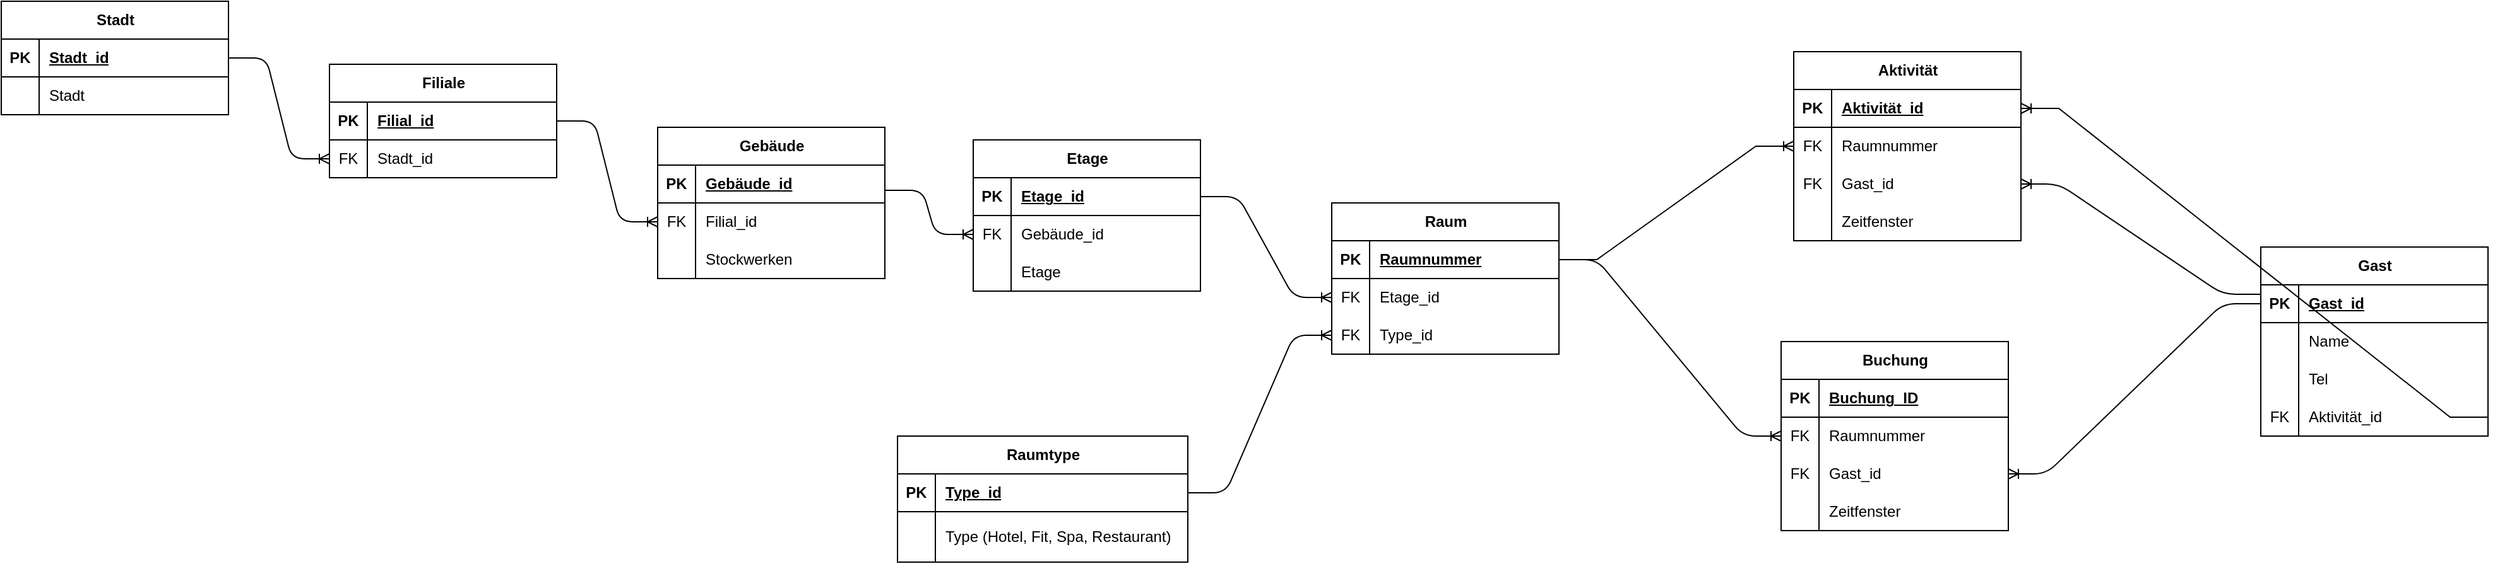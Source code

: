 <mxfile version="28.1.2">
  <diagram name="Seite-1" id="Dv4cTuXUDZ25OYLzZf8y">
    <mxGraphModel dx="2253" dy="787" grid="1" gridSize="10" guides="1" tooltips="1" connect="1" arrows="1" fold="1" page="1" pageScale="1" pageWidth="827" pageHeight="1169" math="0" shadow="0">
      <root>
        <mxCell id="0" />
        <mxCell id="1" parent="0" />
        <mxCell id="1U4YIbkYcqZtfnERgxrH-1" value="Filiale" style="shape=table;startSize=30;container=1;collapsible=1;childLayout=tableLayout;fixedRows=1;rowLines=0;fontStyle=1;align=center;resizeLast=1;html=1;" parent="1" vertex="1">
          <mxGeometry x="-560" y="80" width="180" height="90" as="geometry" />
        </mxCell>
        <mxCell id="1U4YIbkYcqZtfnERgxrH-2" value="" style="shape=tableRow;horizontal=0;startSize=0;swimlaneHead=0;swimlaneBody=0;fillColor=none;collapsible=0;dropTarget=0;points=[[0,0.5],[1,0.5]];portConstraint=eastwest;top=0;left=0;right=0;bottom=1;" parent="1U4YIbkYcqZtfnERgxrH-1" vertex="1">
          <mxGeometry y="30" width="180" height="30" as="geometry" />
        </mxCell>
        <mxCell id="1U4YIbkYcqZtfnERgxrH-3" value="PK" style="shape=partialRectangle;connectable=0;fillColor=none;top=0;left=0;bottom=0;right=0;fontStyle=1;overflow=hidden;whiteSpace=wrap;html=1;" parent="1U4YIbkYcqZtfnERgxrH-2" vertex="1">
          <mxGeometry width="30" height="30" as="geometry">
            <mxRectangle width="30" height="30" as="alternateBounds" />
          </mxGeometry>
        </mxCell>
        <mxCell id="1U4YIbkYcqZtfnERgxrH-4" value="Filial_id" style="shape=partialRectangle;connectable=0;fillColor=none;top=0;left=0;bottom=0;right=0;align=left;spacingLeft=6;fontStyle=5;overflow=hidden;whiteSpace=wrap;html=1;" parent="1U4YIbkYcqZtfnERgxrH-2" vertex="1">
          <mxGeometry x="30" width="150" height="30" as="geometry">
            <mxRectangle width="150" height="30" as="alternateBounds" />
          </mxGeometry>
        </mxCell>
        <mxCell id="1U4YIbkYcqZtfnERgxrH-5" value="" style="shape=tableRow;horizontal=0;startSize=0;swimlaneHead=0;swimlaneBody=0;fillColor=none;collapsible=0;dropTarget=0;points=[[0,0.5],[1,0.5]];portConstraint=eastwest;top=0;left=0;right=0;bottom=0;" parent="1U4YIbkYcqZtfnERgxrH-1" vertex="1">
          <mxGeometry y="60" width="180" height="30" as="geometry" />
        </mxCell>
        <mxCell id="1U4YIbkYcqZtfnERgxrH-6" value="FK" style="shape=partialRectangle;connectable=0;fillColor=none;top=0;left=0;bottom=0;right=0;editable=1;overflow=hidden;whiteSpace=wrap;html=1;" parent="1U4YIbkYcqZtfnERgxrH-5" vertex="1">
          <mxGeometry width="30" height="30" as="geometry">
            <mxRectangle width="30" height="30" as="alternateBounds" />
          </mxGeometry>
        </mxCell>
        <mxCell id="1U4YIbkYcqZtfnERgxrH-7" value="Stadt_id" style="shape=partialRectangle;connectable=0;fillColor=none;top=0;left=0;bottom=0;right=0;align=left;spacingLeft=6;overflow=hidden;whiteSpace=wrap;html=1;" parent="1U4YIbkYcqZtfnERgxrH-5" vertex="1">
          <mxGeometry x="30" width="150" height="30" as="geometry">
            <mxRectangle width="150" height="30" as="alternateBounds" />
          </mxGeometry>
        </mxCell>
        <mxCell id="1U4YIbkYcqZtfnERgxrH-14" value="Gebäude" style="shape=table;startSize=30;container=1;collapsible=1;childLayout=tableLayout;fixedRows=1;rowLines=0;fontStyle=1;align=center;resizeLast=1;html=1;" parent="1" vertex="1">
          <mxGeometry x="-300" y="130" width="180" height="120" as="geometry" />
        </mxCell>
        <mxCell id="1U4YIbkYcqZtfnERgxrH-15" value="" style="shape=tableRow;horizontal=0;startSize=0;swimlaneHead=0;swimlaneBody=0;fillColor=none;collapsible=0;dropTarget=0;points=[[0,0.5],[1,0.5]];portConstraint=eastwest;top=0;left=0;right=0;bottom=1;" parent="1U4YIbkYcqZtfnERgxrH-14" vertex="1">
          <mxGeometry y="30" width="180" height="30" as="geometry" />
        </mxCell>
        <mxCell id="1U4YIbkYcqZtfnERgxrH-16" value="PK" style="shape=partialRectangle;connectable=0;fillColor=none;top=0;left=0;bottom=0;right=0;fontStyle=1;overflow=hidden;whiteSpace=wrap;html=1;" parent="1U4YIbkYcqZtfnERgxrH-15" vertex="1">
          <mxGeometry width="30" height="30" as="geometry">
            <mxRectangle width="30" height="30" as="alternateBounds" />
          </mxGeometry>
        </mxCell>
        <mxCell id="1U4YIbkYcqZtfnERgxrH-17" value="Gebäude_id" style="shape=partialRectangle;connectable=0;fillColor=none;top=0;left=0;bottom=0;right=0;align=left;spacingLeft=6;fontStyle=5;overflow=hidden;whiteSpace=wrap;html=1;" parent="1U4YIbkYcqZtfnERgxrH-15" vertex="1">
          <mxGeometry x="30" width="150" height="30" as="geometry">
            <mxRectangle width="150" height="30" as="alternateBounds" />
          </mxGeometry>
        </mxCell>
        <mxCell id="1U4YIbkYcqZtfnERgxrH-18" value="" style="shape=tableRow;horizontal=0;startSize=0;swimlaneHead=0;swimlaneBody=0;fillColor=none;collapsible=0;dropTarget=0;points=[[0,0.5],[1,0.5]];portConstraint=eastwest;top=0;left=0;right=0;bottom=0;" parent="1U4YIbkYcqZtfnERgxrH-14" vertex="1">
          <mxGeometry y="60" width="180" height="30" as="geometry" />
        </mxCell>
        <mxCell id="1U4YIbkYcqZtfnERgxrH-19" value="FK" style="shape=partialRectangle;connectable=0;fillColor=none;top=0;left=0;bottom=0;right=0;editable=1;overflow=hidden;whiteSpace=wrap;html=1;" parent="1U4YIbkYcqZtfnERgxrH-18" vertex="1">
          <mxGeometry width="30" height="30" as="geometry">
            <mxRectangle width="30" height="30" as="alternateBounds" />
          </mxGeometry>
        </mxCell>
        <mxCell id="1U4YIbkYcqZtfnERgxrH-20" value="Filial_id" style="shape=partialRectangle;connectable=0;fillColor=none;top=0;left=0;bottom=0;right=0;align=left;spacingLeft=6;overflow=hidden;whiteSpace=wrap;html=1;" parent="1U4YIbkYcqZtfnERgxrH-18" vertex="1">
          <mxGeometry x="30" width="150" height="30" as="geometry">
            <mxRectangle width="150" height="30" as="alternateBounds" />
          </mxGeometry>
        </mxCell>
        <mxCell id="1U4YIbkYcqZtfnERgxrH-21" value="" style="shape=tableRow;horizontal=0;startSize=0;swimlaneHead=0;swimlaneBody=0;fillColor=none;collapsible=0;dropTarget=0;points=[[0,0.5],[1,0.5]];portConstraint=eastwest;top=0;left=0;right=0;bottom=0;" parent="1U4YIbkYcqZtfnERgxrH-14" vertex="1">
          <mxGeometry y="90" width="180" height="30" as="geometry" />
        </mxCell>
        <mxCell id="1U4YIbkYcqZtfnERgxrH-22" value="" style="shape=partialRectangle;connectable=0;fillColor=none;top=0;left=0;bottom=0;right=0;editable=1;overflow=hidden;whiteSpace=wrap;html=1;" parent="1U4YIbkYcqZtfnERgxrH-21" vertex="1">
          <mxGeometry width="30" height="30" as="geometry">
            <mxRectangle width="30" height="30" as="alternateBounds" />
          </mxGeometry>
        </mxCell>
        <mxCell id="1U4YIbkYcqZtfnERgxrH-23" value="Stockwerken" style="shape=partialRectangle;connectable=0;fillColor=none;top=0;left=0;bottom=0;right=0;align=left;spacingLeft=6;overflow=hidden;whiteSpace=wrap;html=1;" parent="1U4YIbkYcqZtfnERgxrH-21" vertex="1">
          <mxGeometry x="30" width="150" height="30" as="geometry">
            <mxRectangle width="150" height="30" as="alternateBounds" />
          </mxGeometry>
        </mxCell>
        <mxCell id="1U4YIbkYcqZtfnERgxrH-27" value="Raumtype" style="shape=table;startSize=30;container=1;collapsible=1;childLayout=tableLayout;fixedRows=1;rowLines=0;fontStyle=1;align=center;resizeLast=1;html=1;" parent="1" vertex="1">
          <mxGeometry x="-110" y="375" width="230" height="100" as="geometry" />
        </mxCell>
        <mxCell id="1U4YIbkYcqZtfnERgxrH-28" value="" style="shape=tableRow;horizontal=0;startSize=0;swimlaneHead=0;swimlaneBody=0;fillColor=none;collapsible=0;dropTarget=0;points=[[0,0.5],[1,0.5]];portConstraint=eastwest;top=0;left=0;right=0;bottom=1;" parent="1U4YIbkYcqZtfnERgxrH-27" vertex="1">
          <mxGeometry y="30" width="230" height="30" as="geometry" />
        </mxCell>
        <mxCell id="1U4YIbkYcqZtfnERgxrH-29" value="PK" style="shape=partialRectangle;connectable=0;fillColor=none;top=0;left=0;bottom=0;right=0;fontStyle=1;overflow=hidden;whiteSpace=wrap;html=1;" parent="1U4YIbkYcqZtfnERgxrH-28" vertex="1">
          <mxGeometry width="30" height="30" as="geometry">
            <mxRectangle width="30" height="30" as="alternateBounds" />
          </mxGeometry>
        </mxCell>
        <mxCell id="1U4YIbkYcqZtfnERgxrH-30" value="Type_id" style="shape=partialRectangle;connectable=0;fillColor=none;top=0;left=0;bottom=0;right=0;align=left;spacingLeft=6;fontStyle=5;overflow=hidden;whiteSpace=wrap;html=1;" parent="1U4YIbkYcqZtfnERgxrH-28" vertex="1">
          <mxGeometry x="30" width="200" height="30" as="geometry">
            <mxRectangle width="200" height="30" as="alternateBounds" />
          </mxGeometry>
        </mxCell>
        <mxCell id="1U4YIbkYcqZtfnERgxrH-31" value="" style="shape=tableRow;horizontal=0;startSize=0;swimlaneHead=0;swimlaneBody=0;fillColor=none;collapsible=0;dropTarget=0;points=[[0,0.5],[1,0.5]];portConstraint=eastwest;top=0;left=0;right=0;bottom=0;" parent="1U4YIbkYcqZtfnERgxrH-27" vertex="1">
          <mxGeometry y="60" width="230" height="40" as="geometry" />
        </mxCell>
        <mxCell id="1U4YIbkYcqZtfnERgxrH-32" value="" style="shape=partialRectangle;connectable=0;fillColor=none;top=0;left=0;bottom=0;right=0;editable=1;overflow=hidden;whiteSpace=wrap;html=1;" parent="1U4YIbkYcqZtfnERgxrH-31" vertex="1">
          <mxGeometry width="30" height="40" as="geometry">
            <mxRectangle width="30" height="40" as="alternateBounds" />
          </mxGeometry>
        </mxCell>
        <mxCell id="1U4YIbkYcqZtfnERgxrH-33" value="Type (Hotel, Fit, Spa, Restaurant)" style="shape=partialRectangle;connectable=0;fillColor=none;top=0;left=0;bottom=0;right=0;align=left;spacingLeft=6;overflow=hidden;whiteSpace=wrap;html=1;" parent="1U4YIbkYcqZtfnERgxrH-31" vertex="1">
          <mxGeometry x="30" width="200" height="40" as="geometry">
            <mxRectangle width="200" height="40" as="alternateBounds" />
          </mxGeometry>
        </mxCell>
        <mxCell id="1U4YIbkYcqZtfnERgxrH-40" value="" style="edgeStyle=entityRelationEdgeStyle;fontSize=12;html=1;endArrow=ERoneToMany;rounded=1;entryX=0;entryY=0.5;entryDx=0;entryDy=0;exitX=1;exitY=0.5;exitDx=0;exitDy=0;curved=0;" parent="1" source="1U4YIbkYcqZtfnERgxrH-1" target="1U4YIbkYcqZtfnERgxrH-18" edge="1">
          <mxGeometry width="100" height="100" relative="1" as="geometry">
            <mxPoint x="360" y="450" as="sourcePoint" />
            <mxPoint x="460" y="350" as="targetPoint" />
          </mxGeometry>
        </mxCell>
        <mxCell id="1U4YIbkYcqZtfnERgxrH-41" value="Raum" style="shape=table;startSize=30;container=1;collapsible=1;childLayout=tableLayout;fixedRows=1;rowLines=0;fontStyle=1;align=center;resizeLast=1;html=1;fillStyle=hatch;" parent="1" vertex="1">
          <mxGeometry x="234" y="190" width="180" height="120" as="geometry" />
        </mxCell>
        <mxCell id="1U4YIbkYcqZtfnERgxrH-42" value="" style="shape=tableRow;horizontal=0;startSize=0;swimlaneHead=0;swimlaneBody=0;fillColor=none;collapsible=0;dropTarget=0;points=[[0,0.5],[1,0.5]];portConstraint=eastwest;top=0;left=0;right=0;bottom=1;" parent="1U4YIbkYcqZtfnERgxrH-41" vertex="1">
          <mxGeometry y="30" width="180" height="30" as="geometry" />
        </mxCell>
        <mxCell id="1U4YIbkYcqZtfnERgxrH-43" value="PK" style="shape=partialRectangle;connectable=0;fillColor=none;top=0;left=0;bottom=0;right=0;fontStyle=1;overflow=hidden;whiteSpace=wrap;html=1;" parent="1U4YIbkYcqZtfnERgxrH-42" vertex="1">
          <mxGeometry width="30" height="30" as="geometry">
            <mxRectangle width="30" height="30" as="alternateBounds" />
          </mxGeometry>
        </mxCell>
        <mxCell id="1U4YIbkYcqZtfnERgxrH-44" value="Raumnummer" style="shape=partialRectangle;connectable=0;fillColor=none;top=0;left=0;bottom=0;right=0;align=left;spacingLeft=6;fontStyle=5;overflow=hidden;whiteSpace=wrap;html=1;" parent="1U4YIbkYcqZtfnERgxrH-42" vertex="1">
          <mxGeometry x="30" width="150" height="30" as="geometry">
            <mxRectangle width="150" height="30" as="alternateBounds" />
          </mxGeometry>
        </mxCell>
        <mxCell id="1U4YIbkYcqZtfnERgxrH-45" value="" style="shape=tableRow;horizontal=0;startSize=0;swimlaneHead=0;swimlaneBody=0;fillColor=none;collapsible=0;dropTarget=0;points=[[0,0.5],[1,0.5]];portConstraint=eastwest;top=0;left=0;right=0;bottom=0;" parent="1U4YIbkYcqZtfnERgxrH-41" vertex="1">
          <mxGeometry y="60" width="180" height="30" as="geometry" />
        </mxCell>
        <mxCell id="1U4YIbkYcqZtfnERgxrH-46" value="FK" style="shape=partialRectangle;connectable=0;fillColor=none;top=0;left=0;bottom=0;right=0;editable=1;overflow=hidden;whiteSpace=wrap;html=1;" parent="1U4YIbkYcqZtfnERgxrH-45" vertex="1">
          <mxGeometry width="30" height="30" as="geometry">
            <mxRectangle width="30" height="30" as="alternateBounds" />
          </mxGeometry>
        </mxCell>
        <mxCell id="1U4YIbkYcqZtfnERgxrH-47" value="Etage_id" style="shape=partialRectangle;connectable=0;fillColor=none;top=0;left=0;bottom=0;right=0;align=left;spacingLeft=6;overflow=hidden;whiteSpace=wrap;html=1;" parent="1U4YIbkYcqZtfnERgxrH-45" vertex="1">
          <mxGeometry x="30" width="150" height="30" as="geometry">
            <mxRectangle width="150" height="30" as="alternateBounds" />
          </mxGeometry>
        </mxCell>
        <mxCell id="1U4YIbkYcqZtfnERgxrH-51" value="" style="shape=tableRow;horizontal=0;startSize=0;swimlaneHead=0;swimlaneBody=0;fillColor=none;collapsible=0;dropTarget=0;points=[[0,0.5],[1,0.5]];portConstraint=eastwest;top=0;left=0;right=0;bottom=0;" parent="1U4YIbkYcqZtfnERgxrH-41" vertex="1">
          <mxGeometry y="90" width="180" height="30" as="geometry" />
        </mxCell>
        <mxCell id="1U4YIbkYcqZtfnERgxrH-52" value="FK" style="shape=partialRectangle;connectable=0;fillColor=none;top=0;left=0;bottom=0;right=0;editable=1;overflow=hidden;whiteSpace=wrap;html=1;" parent="1U4YIbkYcqZtfnERgxrH-51" vertex="1">
          <mxGeometry width="30" height="30" as="geometry">
            <mxRectangle width="30" height="30" as="alternateBounds" />
          </mxGeometry>
        </mxCell>
        <mxCell id="1U4YIbkYcqZtfnERgxrH-53" value="Type_id" style="shape=partialRectangle;connectable=0;fillColor=none;top=0;left=0;bottom=0;right=0;align=left;spacingLeft=6;overflow=hidden;whiteSpace=wrap;html=1;" parent="1U4YIbkYcqZtfnERgxrH-51" vertex="1">
          <mxGeometry x="30" width="150" height="30" as="geometry">
            <mxRectangle width="150" height="30" as="alternateBounds" />
          </mxGeometry>
        </mxCell>
        <mxCell id="1U4YIbkYcqZtfnERgxrH-56" value="" style="edgeStyle=entityRelationEdgeStyle;fontSize=12;html=1;endArrow=ERoneToMany;rounded=1;entryX=0;entryY=0.5;entryDx=0;entryDy=0;curved=0;" parent="1" source="1U4YIbkYcqZtfnERgxrH-28" target="1U4YIbkYcqZtfnERgxrH-51" edge="1">
          <mxGeometry width="100" height="100" relative="1" as="geometry">
            <mxPoint x="360" y="450" as="sourcePoint" />
            <mxPoint x="460" y="350" as="targetPoint" />
          </mxGeometry>
        </mxCell>
        <mxCell id="1U4YIbkYcqZtfnERgxrH-57" value="Gast" style="shape=table;startSize=30;container=1;collapsible=1;childLayout=tableLayout;fixedRows=1;rowLines=0;fontStyle=1;align=center;resizeLast=1;html=1;" parent="1" vertex="1">
          <mxGeometry x="970" y="225" width="180" height="150" as="geometry" />
        </mxCell>
        <mxCell id="1U4YIbkYcqZtfnERgxrH-58" value="" style="shape=tableRow;horizontal=0;startSize=0;swimlaneHead=0;swimlaneBody=0;fillColor=none;collapsible=0;dropTarget=0;points=[[0,0.5],[1,0.5]];portConstraint=eastwest;top=0;left=0;right=0;bottom=1;" parent="1U4YIbkYcqZtfnERgxrH-57" vertex="1">
          <mxGeometry y="30" width="180" height="30" as="geometry" />
        </mxCell>
        <mxCell id="1U4YIbkYcqZtfnERgxrH-59" value="PK" style="shape=partialRectangle;connectable=0;fillColor=none;top=0;left=0;bottom=0;right=0;fontStyle=1;overflow=hidden;whiteSpace=wrap;html=1;" parent="1U4YIbkYcqZtfnERgxrH-58" vertex="1">
          <mxGeometry width="30" height="30" as="geometry">
            <mxRectangle width="30" height="30" as="alternateBounds" />
          </mxGeometry>
        </mxCell>
        <mxCell id="1U4YIbkYcqZtfnERgxrH-60" value="Gast_id" style="shape=partialRectangle;connectable=0;fillColor=none;top=0;left=0;bottom=0;right=0;align=left;spacingLeft=6;fontStyle=5;overflow=hidden;whiteSpace=wrap;html=1;" parent="1U4YIbkYcqZtfnERgxrH-58" vertex="1">
          <mxGeometry x="30" width="150" height="30" as="geometry">
            <mxRectangle width="150" height="30" as="alternateBounds" />
          </mxGeometry>
        </mxCell>
        <mxCell id="1U4YIbkYcqZtfnERgxrH-61" value="" style="shape=tableRow;horizontal=0;startSize=0;swimlaneHead=0;swimlaneBody=0;fillColor=none;collapsible=0;dropTarget=0;points=[[0,0.5],[1,0.5]];portConstraint=eastwest;top=0;left=0;right=0;bottom=0;" parent="1U4YIbkYcqZtfnERgxrH-57" vertex="1">
          <mxGeometry y="60" width="180" height="30" as="geometry" />
        </mxCell>
        <mxCell id="1U4YIbkYcqZtfnERgxrH-62" value="" style="shape=partialRectangle;connectable=0;fillColor=none;top=0;left=0;bottom=0;right=0;editable=1;overflow=hidden;whiteSpace=wrap;html=1;" parent="1U4YIbkYcqZtfnERgxrH-61" vertex="1">
          <mxGeometry width="30" height="30" as="geometry">
            <mxRectangle width="30" height="30" as="alternateBounds" />
          </mxGeometry>
        </mxCell>
        <mxCell id="1U4YIbkYcqZtfnERgxrH-63" value="Name" style="shape=partialRectangle;connectable=0;fillColor=none;top=0;left=0;bottom=0;right=0;align=left;spacingLeft=6;overflow=hidden;whiteSpace=wrap;html=1;" parent="1U4YIbkYcqZtfnERgxrH-61" vertex="1">
          <mxGeometry x="30" width="150" height="30" as="geometry">
            <mxRectangle width="150" height="30" as="alternateBounds" />
          </mxGeometry>
        </mxCell>
        <mxCell id="1U4YIbkYcqZtfnERgxrH-64" value="" style="shape=tableRow;horizontal=0;startSize=0;swimlaneHead=0;swimlaneBody=0;fillColor=none;collapsible=0;dropTarget=0;points=[[0,0.5],[1,0.5]];portConstraint=eastwest;top=0;left=0;right=0;bottom=0;" parent="1U4YIbkYcqZtfnERgxrH-57" vertex="1">
          <mxGeometry y="90" width="180" height="30" as="geometry" />
        </mxCell>
        <mxCell id="1U4YIbkYcqZtfnERgxrH-65" value="" style="shape=partialRectangle;connectable=0;fillColor=none;top=0;left=0;bottom=0;right=0;editable=1;overflow=hidden;whiteSpace=wrap;html=1;" parent="1U4YIbkYcqZtfnERgxrH-64" vertex="1">
          <mxGeometry width="30" height="30" as="geometry">
            <mxRectangle width="30" height="30" as="alternateBounds" />
          </mxGeometry>
        </mxCell>
        <mxCell id="1U4YIbkYcqZtfnERgxrH-66" value="Tel" style="shape=partialRectangle;connectable=0;fillColor=none;top=0;left=0;bottom=0;right=0;align=left;spacingLeft=6;overflow=hidden;whiteSpace=wrap;html=1;" parent="1U4YIbkYcqZtfnERgxrH-64" vertex="1">
          <mxGeometry x="30" width="150" height="30" as="geometry">
            <mxRectangle width="150" height="30" as="alternateBounds" />
          </mxGeometry>
        </mxCell>
        <mxCell id="1U4YIbkYcqZtfnERgxrH-83" style="shape=tableRow;horizontal=0;startSize=0;swimlaneHead=0;swimlaneBody=0;fillColor=none;collapsible=0;dropTarget=0;points=[[0,0.5],[1,0.5]];portConstraint=eastwest;top=0;left=0;right=0;bottom=0;" parent="1U4YIbkYcqZtfnERgxrH-57" vertex="1">
          <mxGeometry y="120" width="180" height="30" as="geometry" />
        </mxCell>
        <mxCell id="1U4YIbkYcqZtfnERgxrH-84" value="FK" style="shape=partialRectangle;connectable=0;fillColor=none;top=0;left=0;bottom=0;right=0;editable=1;overflow=hidden;whiteSpace=wrap;html=1;" parent="1U4YIbkYcqZtfnERgxrH-83" vertex="1">
          <mxGeometry width="30" height="30" as="geometry">
            <mxRectangle width="30" height="30" as="alternateBounds" />
          </mxGeometry>
        </mxCell>
        <mxCell id="1U4YIbkYcqZtfnERgxrH-85" value="Aktivität_id" style="shape=partialRectangle;connectable=0;fillColor=none;top=0;left=0;bottom=0;right=0;align=left;spacingLeft=6;overflow=hidden;whiteSpace=wrap;html=1;" parent="1U4YIbkYcqZtfnERgxrH-83" vertex="1">
          <mxGeometry x="30" width="150" height="30" as="geometry">
            <mxRectangle width="150" height="30" as="alternateBounds" />
          </mxGeometry>
        </mxCell>
        <mxCell id="1U4YIbkYcqZtfnERgxrH-70" value="Buchung" style="shape=table;startSize=30;container=1;collapsible=1;childLayout=tableLayout;fixedRows=1;rowLines=0;fontStyle=1;align=center;resizeLast=1;html=1;" parent="1" vertex="1">
          <mxGeometry x="590" y="300" width="180" height="150" as="geometry" />
        </mxCell>
        <mxCell id="1U4YIbkYcqZtfnERgxrH-71" value="" style="shape=tableRow;horizontal=0;startSize=0;swimlaneHead=0;swimlaneBody=0;fillColor=none;collapsible=0;dropTarget=0;points=[[0,0.5],[1,0.5]];portConstraint=eastwest;top=0;left=0;right=0;bottom=1;" parent="1U4YIbkYcqZtfnERgxrH-70" vertex="1">
          <mxGeometry y="30" width="180" height="30" as="geometry" />
        </mxCell>
        <mxCell id="1U4YIbkYcqZtfnERgxrH-72" value="PK" style="shape=partialRectangle;connectable=0;fillColor=none;top=0;left=0;bottom=0;right=0;fontStyle=1;overflow=hidden;whiteSpace=wrap;html=1;" parent="1U4YIbkYcqZtfnERgxrH-71" vertex="1">
          <mxGeometry width="30" height="30" as="geometry">
            <mxRectangle width="30" height="30" as="alternateBounds" />
          </mxGeometry>
        </mxCell>
        <mxCell id="1U4YIbkYcqZtfnERgxrH-73" value="Buchung_ID" style="shape=partialRectangle;connectable=0;fillColor=none;top=0;left=0;bottom=0;right=0;align=left;spacingLeft=6;fontStyle=5;overflow=hidden;whiteSpace=wrap;html=1;" parent="1U4YIbkYcqZtfnERgxrH-71" vertex="1">
          <mxGeometry x="30" width="150" height="30" as="geometry">
            <mxRectangle width="150" height="30" as="alternateBounds" />
          </mxGeometry>
        </mxCell>
        <mxCell id="1U4YIbkYcqZtfnERgxrH-74" value="" style="shape=tableRow;horizontal=0;startSize=0;swimlaneHead=0;swimlaneBody=0;fillColor=none;collapsible=0;dropTarget=0;points=[[0,0.5],[1,0.5]];portConstraint=eastwest;top=0;left=0;right=0;bottom=0;" parent="1U4YIbkYcqZtfnERgxrH-70" vertex="1">
          <mxGeometry y="60" width="180" height="30" as="geometry" />
        </mxCell>
        <mxCell id="1U4YIbkYcqZtfnERgxrH-75" value="FK" style="shape=partialRectangle;connectable=0;fillColor=none;top=0;left=0;bottom=0;right=0;editable=1;overflow=hidden;whiteSpace=wrap;html=1;" parent="1U4YIbkYcqZtfnERgxrH-74" vertex="1">
          <mxGeometry width="30" height="30" as="geometry">
            <mxRectangle width="30" height="30" as="alternateBounds" />
          </mxGeometry>
        </mxCell>
        <mxCell id="1U4YIbkYcqZtfnERgxrH-76" value="Raumnummer" style="shape=partialRectangle;connectable=0;fillColor=none;top=0;left=0;bottom=0;right=0;align=left;spacingLeft=6;overflow=hidden;whiteSpace=wrap;html=1;" parent="1U4YIbkYcqZtfnERgxrH-74" vertex="1">
          <mxGeometry x="30" width="150" height="30" as="geometry">
            <mxRectangle width="150" height="30" as="alternateBounds" />
          </mxGeometry>
        </mxCell>
        <mxCell id="1U4YIbkYcqZtfnERgxrH-77" value="" style="shape=tableRow;horizontal=0;startSize=0;swimlaneHead=0;swimlaneBody=0;fillColor=none;collapsible=0;dropTarget=0;points=[[0,0.5],[1,0.5]];portConstraint=eastwest;top=0;left=0;right=0;bottom=0;" parent="1U4YIbkYcqZtfnERgxrH-70" vertex="1">
          <mxGeometry y="90" width="180" height="30" as="geometry" />
        </mxCell>
        <mxCell id="1U4YIbkYcqZtfnERgxrH-78" value="FK" style="shape=partialRectangle;connectable=0;fillColor=none;top=0;left=0;bottom=0;right=0;editable=1;overflow=hidden;whiteSpace=wrap;html=1;" parent="1U4YIbkYcqZtfnERgxrH-77" vertex="1">
          <mxGeometry width="30" height="30" as="geometry">
            <mxRectangle width="30" height="30" as="alternateBounds" />
          </mxGeometry>
        </mxCell>
        <mxCell id="1U4YIbkYcqZtfnERgxrH-79" value="Gast_id" style="shape=partialRectangle;connectable=0;fillColor=none;top=0;left=0;bottom=0;right=0;align=left;spacingLeft=6;overflow=hidden;whiteSpace=wrap;html=1;" parent="1U4YIbkYcqZtfnERgxrH-77" vertex="1">
          <mxGeometry x="30" width="150" height="30" as="geometry">
            <mxRectangle width="150" height="30" as="alternateBounds" />
          </mxGeometry>
        </mxCell>
        <mxCell id="1U4YIbkYcqZtfnERgxrH-80" value="" style="shape=tableRow;horizontal=0;startSize=0;swimlaneHead=0;swimlaneBody=0;fillColor=none;collapsible=0;dropTarget=0;points=[[0,0.5],[1,0.5]];portConstraint=eastwest;top=0;left=0;right=0;bottom=0;" parent="1U4YIbkYcqZtfnERgxrH-70" vertex="1">
          <mxGeometry y="120" width="180" height="30" as="geometry" />
        </mxCell>
        <mxCell id="1U4YIbkYcqZtfnERgxrH-81" value="" style="shape=partialRectangle;connectable=0;fillColor=none;top=0;left=0;bottom=0;right=0;editable=1;overflow=hidden;whiteSpace=wrap;html=1;" parent="1U4YIbkYcqZtfnERgxrH-80" vertex="1">
          <mxGeometry width="30" height="30" as="geometry">
            <mxRectangle width="30" height="30" as="alternateBounds" />
          </mxGeometry>
        </mxCell>
        <mxCell id="1U4YIbkYcqZtfnERgxrH-82" value="Zeitfenster" style="shape=partialRectangle;connectable=0;fillColor=none;top=0;left=0;bottom=0;right=0;align=left;spacingLeft=6;overflow=hidden;whiteSpace=wrap;html=1;" parent="1U4YIbkYcqZtfnERgxrH-80" vertex="1">
          <mxGeometry x="30" width="150" height="30" as="geometry">
            <mxRectangle width="150" height="30" as="alternateBounds" />
          </mxGeometry>
        </mxCell>
        <mxCell id="1U4YIbkYcqZtfnERgxrH-86" value="" style="edgeStyle=entityRelationEdgeStyle;fontSize=12;html=1;endArrow=ERoneToMany;rounded=1;entryX=1;entryY=0.5;entryDx=0;entryDy=0;exitX=0;exitY=0.5;exitDx=0;exitDy=0;curved=0;" parent="1" source="1U4YIbkYcqZtfnERgxrH-58" target="1U4YIbkYcqZtfnERgxrH-77" edge="1">
          <mxGeometry width="100" height="100" relative="1" as="geometry">
            <mxPoint x="360" y="450" as="sourcePoint" />
            <mxPoint x="460" y="350" as="targetPoint" />
          </mxGeometry>
        </mxCell>
        <mxCell id="1U4YIbkYcqZtfnERgxrH-105" value="Aktivität" style="shape=table;startSize=30;container=1;collapsible=1;childLayout=tableLayout;fixedRows=1;rowLines=0;fontStyle=1;align=center;resizeLast=1;html=1;shadow=0;" parent="1" vertex="1">
          <mxGeometry x="600" y="70" width="180" height="150" as="geometry" />
        </mxCell>
        <mxCell id="1U4YIbkYcqZtfnERgxrH-106" value="" style="shape=tableRow;horizontal=0;startSize=0;swimlaneHead=0;swimlaneBody=0;fillColor=none;collapsible=0;dropTarget=0;points=[[0,0.5],[1,0.5]];portConstraint=eastwest;top=0;left=0;right=0;bottom=1;" parent="1U4YIbkYcqZtfnERgxrH-105" vertex="1">
          <mxGeometry y="30" width="180" height="30" as="geometry" />
        </mxCell>
        <mxCell id="1U4YIbkYcqZtfnERgxrH-107" value="PK" style="shape=partialRectangle;connectable=0;fillColor=none;top=0;left=0;bottom=0;right=0;fontStyle=1;overflow=hidden;whiteSpace=wrap;html=1;" parent="1U4YIbkYcqZtfnERgxrH-106" vertex="1">
          <mxGeometry width="30" height="30" as="geometry">
            <mxRectangle width="30" height="30" as="alternateBounds" />
          </mxGeometry>
        </mxCell>
        <mxCell id="1U4YIbkYcqZtfnERgxrH-108" value="Aktivität_id" style="shape=partialRectangle;connectable=0;fillColor=none;top=0;left=0;bottom=0;right=0;align=left;spacingLeft=6;fontStyle=5;overflow=hidden;whiteSpace=wrap;html=1;" parent="1U4YIbkYcqZtfnERgxrH-106" vertex="1">
          <mxGeometry x="30" width="150" height="30" as="geometry">
            <mxRectangle width="150" height="30" as="alternateBounds" />
          </mxGeometry>
        </mxCell>
        <mxCell id="1U4YIbkYcqZtfnERgxrH-109" value="" style="shape=tableRow;horizontal=0;startSize=0;swimlaneHead=0;swimlaneBody=0;fillColor=none;collapsible=0;dropTarget=0;points=[[0,0.5],[1,0.5]];portConstraint=eastwest;top=0;left=0;right=0;bottom=0;" parent="1U4YIbkYcqZtfnERgxrH-105" vertex="1">
          <mxGeometry y="60" width="180" height="30" as="geometry" />
        </mxCell>
        <mxCell id="1U4YIbkYcqZtfnERgxrH-110" value="FK" style="shape=partialRectangle;connectable=0;fillColor=none;top=0;left=0;bottom=0;right=0;editable=1;overflow=hidden;whiteSpace=wrap;html=1;" parent="1U4YIbkYcqZtfnERgxrH-109" vertex="1">
          <mxGeometry width="30" height="30" as="geometry">
            <mxRectangle width="30" height="30" as="alternateBounds" />
          </mxGeometry>
        </mxCell>
        <mxCell id="1U4YIbkYcqZtfnERgxrH-111" value="Raumnummer" style="shape=partialRectangle;connectable=0;fillColor=none;top=0;left=0;bottom=0;right=0;align=left;spacingLeft=6;overflow=hidden;whiteSpace=wrap;html=1;" parent="1U4YIbkYcqZtfnERgxrH-109" vertex="1">
          <mxGeometry x="30" width="150" height="30" as="geometry">
            <mxRectangle width="150" height="30" as="alternateBounds" />
          </mxGeometry>
        </mxCell>
        <mxCell id="1U4YIbkYcqZtfnERgxrH-112" value="" style="shape=tableRow;horizontal=0;startSize=0;swimlaneHead=0;swimlaneBody=0;fillColor=none;collapsible=0;dropTarget=0;points=[[0,0.5],[1,0.5]];portConstraint=eastwest;top=0;left=0;right=0;bottom=0;" parent="1U4YIbkYcqZtfnERgxrH-105" vertex="1">
          <mxGeometry y="90" width="180" height="30" as="geometry" />
        </mxCell>
        <mxCell id="1U4YIbkYcqZtfnERgxrH-113" value="FK" style="shape=partialRectangle;connectable=0;fillColor=none;top=0;left=0;bottom=0;right=0;editable=1;overflow=hidden;whiteSpace=wrap;html=1;" parent="1U4YIbkYcqZtfnERgxrH-112" vertex="1">
          <mxGeometry width="30" height="30" as="geometry">
            <mxRectangle width="30" height="30" as="alternateBounds" />
          </mxGeometry>
        </mxCell>
        <mxCell id="1U4YIbkYcqZtfnERgxrH-114" value="Gast_id" style="shape=partialRectangle;connectable=0;fillColor=none;top=0;left=0;bottom=0;right=0;align=left;spacingLeft=6;overflow=hidden;whiteSpace=wrap;html=1;" parent="1U4YIbkYcqZtfnERgxrH-112" vertex="1">
          <mxGeometry x="30" width="150" height="30" as="geometry">
            <mxRectangle width="150" height="30" as="alternateBounds" />
          </mxGeometry>
        </mxCell>
        <mxCell id="1U4YIbkYcqZtfnERgxrH-115" value="" style="shape=tableRow;horizontal=0;startSize=0;swimlaneHead=0;swimlaneBody=0;fillColor=none;collapsible=0;dropTarget=0;points=[[0,0.5],[1,0.5]];portConstraint=eastwest;top=0;left=0;right=0;bottom=0;" parent="1U4YIbkYcqZtfnERgxrH-105" vertex="1">
          <mxGeometry y="120" width="180" height="30" as="geometry" />
        </mxCell>
        <mxCell id="1U4YIbkYcqZtfnERgxrH-116" value="" style="shape=partialRectangle;connectable=0;fillColor=none;top=0;left=0;bottom=0;right=0;editable=1;overflow=hidden;whiteSpace=wrap;html=1;" parent="1U4YIbkYcqZtfnERgxrH-115" vertex="1">
          <mxGeometry width="30" height="30" as="geometry">
            <mxRectangle width="30" height="30" as="alternateBounds" />
          </mxGeometry>
        </mxCell>
        <mxCell id="1U4YIbkYcqZtfnERgxrH-117" value="Zeitfenster" style="shape=partialRectangle;connectable=0;fillColor=none;top=0;left=0;bottom=0;right=0;align=left;spacingLeft=6;overflow=hidden;whiteSpace=wrap;html=1;" parent="1U4YIbkYcqZtfnERgxrH-115" vertex="1">
          <mxGeometry x="30" width="150" height="30" as="geometry">
            <mxRectangle width="150" height="30" as="alternateBounds" />
          </mxGeometry>
        </mxCell>
        <mxCell id="1U4YIbkYcqZtfnERgxrH-119" value="" style="edgeStyle=entityRelationEdgeStyle;fontSize=12;html=1;endArrow=ERoneToMany;rounded=1;entryX=1;entryY=0.5;entryDx=0;entryDy=0;exitX=0;exitY=0.25;exitDx=0;exitDy=0;curved=0;" parent="1" source="1U4YIbkYcqZtfnERgxrH-57" target="1U4YIbkYcqZtfnERgxrH-112" edge="1">
          <mxGeometry width="100" height="100" relative="1" as="geometry">
            <mxPoint x="360" y="450" as="sourcePoint" />
            <mxPoint x="460" y="350" as="targetPoint" />
          </mxGeometry>
        </mxCell>
        <mxCell id="nXJf7d8lEP0InTRwLKEV-1" value="" style="edgeStyle=entityRelationEdgeStyle;fontSize=12;html=1;endArrow=ERoneToMany;rounded=1;entryX=0;entryY=0.5;entryDx=0;entryDy=0;curved=0;" edge="1" parent="1" target="nXJf7d8lEP0InTRwLKEV-27">
          <mxGeometry width="100" height="100" relative="1" as="geometry">
            <mxPoint x="-120" y="180" as="sourcePoint" />
            <mxPoint x="130" y="290" as="targetPoint" />
          </mxGeometry>
        </mxCell>
        <mxCell id="nXJf7d8lEP0InTRwLKEV-2" value="" style="edgeStyle=entityRelationEdgeStyle;fontSize=12;html=1;endArrow=ERoneToMany;rounded=0;entryX=1;entryY=0.5;entryDx=0;entryDy=0;exitX=1;exitY=0.5;exitDx=0;exitDy=0;" edge="1" parent="1" source="1U4YIbkYcqZtfnERgxrH-83" target="1U4YIbkYcqZtfnERgxrH-106">
          <mxGeometry width="100" height="100" relative="1" as="geometry">
            <mxPoint x="590" y="540" as="sourcePoint" />
            <mxPoint x="690" y="440" as="targetPoint" />
          </mxGeometry>
        </mxCell>
        <mxCell id="nXJf7d8lEP0InTRwLKEV-4" value="" style="edgeStyle=entityRelationEdgeStyle;fontSize=12;html=1;endArrow=ERoneToMany;rounded=1;exitX=1;exitY=0.5;exitDx=0;exitDy=0;entryX=0;entryY=0.5;entryDx=0;entryDy=0;curved=0;" edge="1" parent="1" source="1U4YIbkYcqZtfnERgxrH-42" target="1U4YIbkYcqZtfnERgxrH-74">
          <mxGeometry width="100" height="100" relative="1" as="geometry">
            <mxPoint x="620" y="450" as="sourcePoint" />
            <mxPoint x="720" y="350" as="targetPoint" />
          </mxGeometry>
        </mxCell>
        <mxCell id="nXJf7d8lEP0InTRwLKEV-8" value="" style="edgeStyle=entityRelationEdgeStyle;fontSize=12;html=1;endArrow=ERoneToMany;rounded=0;entryX=0;entryY=0.5;entryDx=0;entryDy=0;exitX=1;exitY=0.5;exitDx=0;exitDy=0;" edge="1" parent="1" source="1U4YIbkYcqZtfnERgxrH-42" target="1U4YIbkYcqZtfnERgxrH-109">
          <mxGeometry width="100" height="100" relative="1" as="geometry">
            <mxPoint x="340" y="250" as="sourcePoint" />
            <mxPoint x="720" y="350" as="targetPoint" />
          </mxGeometry>
        </mxCell>
        <mxCell id="nXJf7d8lEP0InTRwLKEV-9" value="Stadt" style="shape=table;startSize=30;container=1;collapsible=1;childLayout=tableLayout;fixedRows=1;rowLines=0;fontStyle=1;align=center;resizeLast=1;html=1;" vertex="1" parent="1">
          <mxGeometry x="-820" y="30" width="180" height="90" as="geometry" />
        </mxCell>
        <mxCell id="nXJf7d8lEP0InTRwLKEV-10" value="" style="shape=tableRow;horizontal=0;startSize=0;swimlaneHead=0;swimlaneBody=0;fillColor=none;collapsible=0;dropTarget=0;points=[[0,0.5],[1,0.5]];portConstraint=eastwest;top=0;left=0;right=0;bottom=1;" vertex="1" parent="nXJf7d8lEP0InTRwLKEV-9">
          <mxGeometry y="30" width="180" height="30" as="geometry" />
        </mxCell>
        <mxCell id="nXJf7d8lEP0InTRwLKEV-11" value="PK" style="shape=partialRectangle;connectable=0;fillColor=none;top=0;left=0;bottom=0;right=0;fontStyle=1;overflow=hidden;whiteSpace=wrap;html=1;" vertex="1" parent="nXJf7d8lEP0InTRwLKEV-10">
          <mxGeometry width="30" height="30" as="geometry">
            <mxRectangle width="30" height="30" as="alternateBounds" />
          </mxGeometry>
        </mxCell>
        <mxCell id="nXJf7d8lEP0InTRwLKEV-12" value="Stadt_id" style="shape=partialRectangle;connectable=0;fillColor=none;top=0;left=0;bottom=0;right=0;align=left;spacingLeft=6;fontStyle=5;overflow=hidden;whiteSpace=wrap;html=1;" vertex="1" parent="nXJf7d8lEP0InTRwLKEV-10">
          <mxGeometry x="30" width="150" height="30" as="geometry">
            <mxRectangle width="150" height="30" as="alternateBounds" />
          </mxGeometry>
        </mxCell>
        <mxCell id="nXJf7d8lEP0InTRwLKEV-13" value="" style="shape=tableRow;horizontal=0;startSize=0;swimlaneHead=0;swimlaneBody=0;fillColor=none;collapsible=0;dropTarget=0;points=[[0,0.5],[1,0.5]];portConstraint=eastwest;top=0;left=0;right=0;bottom=0;" vertex="1" parent="nXJf7d8lEP0InTRwLKEV-9">
          <mxGeometry y="60" width="180" height="30" as="geometry" />
        </mxCell>
        <mxCell id="nXJf7d8lEP0InTRwLKEV-14" value="" style="shape=partialRectangle;connectable=0;fillColor=none;top=0;left=0;bottom=0;right=0;editable=1;overflow=hidden;whiteSpace=wrap;html=1;" vertex="1" parent="nXJf7d8lEP0InTRwLKEV-13">
          <mxGeometry width="30" height="30" as="geometry">
            <mxRectangle width="30" height="30" as="alternateBounds" />
          </mxGeometry>
        </mxCell>
        <mxCell id="nXJf7d8lEP0InTRwLKEV-15" value="Stadt" style="shape=partialRectangle;connectable=0;fillColor=none;top=0;left=0;bottom=0;right=0;align=left;spacingLeft=6;overflow=hidden;whiteSpace=wrap;html=1;" vertex="1" parent="nXJf7d8lEP0InTRwLKEV-13">
          <mxGeometry x="30" width="150" height="30" as="geometry">
            <mxRectangle width="150" height="30" as="alternateBounds" />
          </mxGeometry>
        </mxCell>
        <mxCell id="nXJf7d8lEP0InTRwLKEV-22" value="" style="edgeStyle=entityRelationEdgeStyle;fontSize=12;html=1;endArrow=ERoneToMany;rounded=1;exitX=1;exitY=0.5;exitDx=0;exitDy=0;entryX=0;entryY=0.5;entryDx=0;entryDy=0;curved=0;" edge="1" parent="1" source="nXJf7d8lEP0InTRwLKEV-10" target="1U4YIbkYcqZtfnERgxrH-5">
          <mxGeometry width="100" height="100" relative="1" as="geometry">
            <mxPoint x="-180" y="450" as="sourcePoint" />
            <mxPoint x="-80" y="350" as="targetPoint" />
          </mxGeometry>
        </mxCell>
        <mxCell id="nXJf7d8lEP0InTRwLKEV-23" value="Etage" style="shape=table;startSize=30;container=1;collapsible=1;childLayout=tableLayout;fixedRows=1;rowLines=0;fontStyle=1;align=center;resizeLast=1;html=1;" vertex="1" parent="1">
          <mxGeometry x="-50" y="140" width="180" height="120" as="geometry" />
        </mxCell>
        <mxCell id="nXJf7d8lEP0InTRwLKEV-24" value="" style="shape=tableRow;horizontal=0;startSize=0;swimlaneHead=0;swimlaneBody=0;fillColor=none;collapsible=0;dropTarget=0;points=[[0,0.5],[1,0.5]];portConstraint=eastwest;top=0;left=0;right=0;bottom=1;" vertex="1" parent="nXJf7d8lEP0InTRwLKEV-23">
          <mxGeometry y="30" width="180" height="30" as="geometry" />
        </mxCell>
        <mxCell id="nXJf7d8lEP0InTRwLKEV-25" value="PK" style="shape=partialRectangle;connectable=0;fillColor=none;top=0;left=0;bottom=0;right=0;fontStyle=1;overflow=hidden;whiteSpace=wrap;html=1;" vertex="1" parent="nXJf7d8lEP0InTRwLKEV-24">
          <mxGeometry width="30" height="30" as="geometry">
            <mxRectangle width="30" height="30" as="alternateBounds" />
          </mxGeometry>
        </mxCell>
        <mxCell id="nXJf7d8lEP0InTRwLKEV-26" value="Etage_id" style="shape=partialRectangle;connectable=0;fillColor=none;top=0;left=0;bottom=0;right=0;align=left;spacingLeft=6;fontStyle=5;overflow=hidden;whiteSpace=wrap;html=1;" vertex="1" parent="nXJf7d8lEP0InTRwLKEV-24">
          <mxGeometry x="30" width="150" height="30" as="geometry">
            <mxRectangle width="150" height="30" as="alternateBounds" />
          </mxGeometry>
        </mxCell>
        <mxCell id="nXJf7d8lEP0InTRwLKEV-27" value="" style="shape=tableRow;horizontal=0;startSize=0;swimlaneHead=0;swimlaneBody=0;fillColor=none;collapsible=0;dropTarget=0;points=[[0,0.5],[1,0.5]];portConstraint=eastwest;top=0;left=0;right=0;bottom=0;" vertex="1" parent="nXJf7d8lEP0InTRwLKEV-23">
          <mxGeometry y="60" width="180" height="30" as="geometry" />
        </mxCell>
        <mxCell id="nXJf7d8lEP0InTRwLKEV-28" value="FK" style="shape=partialRectangle;connectable=0;fillColor=none;top=0;left=0;bottom=0;right=0;editable=1;overflow=hidden;whiteSpace=wrap;html=1;" vertex="1" parent="nXJf7d8lEP0InTRwLKEV-27">
          <mxGeometry width="30" height="30" as="geometry">
            <mxRectangle width="30" height="30" as="alternateBounds" />
          </mxGeometry>
        </mxCell>
        <mxCell id="nXJf7d8lEP0InTRwLKEV-29" value="Gebäude_id" style="shape=partialRectangle;connectable=0;fillColor=none;top=0;left=0;bottom=0;right=0;align=left;spacingLeft=6;overflow=hidden;whiteSpace=wrap;html=1;" vertex="1" parent="nXJf7d8lEP0InTRwLKEV-27">
          <mxGeometry x="30" width="150" height="30" as="geometry">
            <mxRectangle width="150" height="30" as="alternateBounds" />
          </mxGeometry>
        </mxCell>
        <mxCell id="nXJf7d8lEP0InTRwLKEV-30" value="" style="shape=tableRow;horizontal=0;startSize=0;swimlaneHead=0;swimlaneBody=0;fillColor=none;collapsible=0;dropTarget=0;points=[[0,0.5],[1,0.5]];portConstraint=eastwest;top=0;left=0;right=0;bottom=0;" vertex="1" parent="nXJf7d8lEP0InTRwLKEV-23">
          <mxGeometry y="90" width="180" height="30" as="geometry" />
        </mxCell>
        <mxCell id="nXJf7d8lEP0InTRwLKEV-31" value="" style="shape=partialRectangle;connectable=0;fillColor=none;top=0;left=0;bottom=0;right=0;editable=1;overflow=hidden;whiteSpace=wrap;html=1;" vertex="1" parent="nXJf7d8lEP0InTRwLKEV-30">
          <mxGeometry width="30" height="30" as="geometry">
            <mxRectangle width="30" height="30" as="alternateBounds" />
          </mxGeometry>
        </mxCell>
        <mxCell id="nXJf7d8lEP0InTRwLKEV-32" value="Etage" style="shape=partialRectangle;connectable=0;fillColor=none;top=0;left=0;bottom=0;right=0;align=left;spacingLeft=6;overflow=hidden;whiteSpace=wrap;html=1;" vertex="1" parent="nXJf7d8lEP0InTRwLKEV-30">
          <mxGeometry x="30" width="150" height="30" as="geometry">
            <mxRectangle width="150" height="30" as="alternateBounds" />
          </mxGeometry>
        </mxCell>
        <mxCell id="nXJf7d8lEP0InTRwLKEV-39" value="" style="edgeStyle=entityRelationEdgeStyle;fontSize=12;html=1;endArrow=ERoneToMany;rounded=1;entryX=0;entryY=0.5;entryDx=0;entryDy=0;exitX=1;exitY=0.5;exitDx=0;exitDy=0;curved=0;" edge="1" parent="1" source="nXJf7d8lEP0InTRwLKEV-24" target="1U4YIbkYcqZtfnERgxrH-45">
          <mxGeometry width="100" height="100" relative="1" as="geometry">
            <mxPoint x="-180" y="450" as="sourcePoint" />
            <mxPoint x="-80" y="350" as="targetPoint" />
          </mxGeometry>
        </mxCell>
      </root>
    </mxGraphModel>
  </diagram>
</mxfile>

